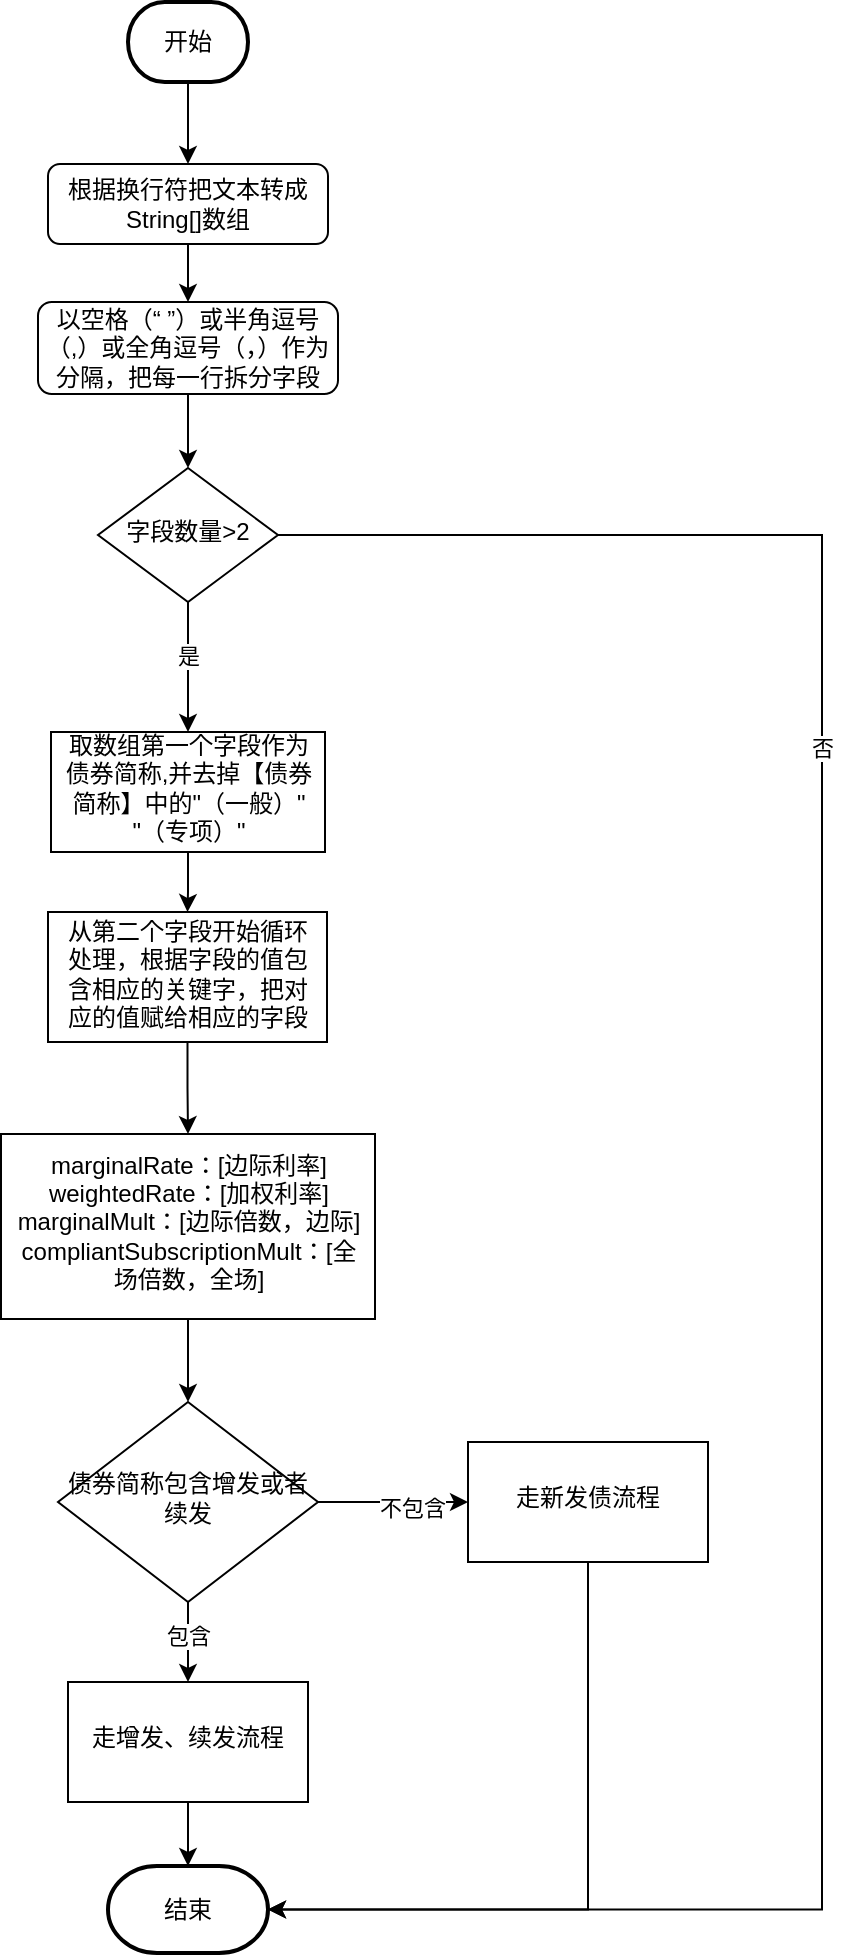 <mxfile version="26.1.3">
  <diagram id="C5RBs43oDa-KdzZeNtuy" name="Page-1">
    <mxGraphModel dx="1426" dy="793" grid="1" gridSize="10" guides="1" tooltips="1" connect="1" arrows="1" fold="1" page="1" pageScale="1" pageWidth="827" pageHeight="1169" math="0" shadow="0">
      <root>
        <mxCell id="WIyWlLk6GJQsqaUBKTNV-0" />
        <mxCell id="WIyWlLk6GJQsqaUBKTNV-1" parent="WIyWlLk6GJQsqaUBKTNV-0" />
        <mxCell id="UHaGkuikgzC3n1O92evb-0" value="" style="edgeStyle=orthogonalEdgeStyle;rounded=0;orthogonalLoop=1;jettySize=auto;html=1;entryX=1;entryY=0.5;entryDx=0;entryDy=0;entryPerimeter=0;" parent="WIyWlLk6GJQsqaUBKTNV-1" source="UHaGkuikgzC3n1O92evb-6" target="UHaGkuikgzC3n1O92evb-38" edge="1">
          <mxGeometry relative="1" as="geometry">
            <mxPoint x="770" y="1080" as="targetPoint" />
            <Array as="points">
              <mxPoint x="780" y="307" />
              <mxPoint x="780" y="994" />
            </Array>
          </mxGeometry>
        </mxCell>
        <mxCell id="UHaGkuikgzC3n1O92evb-1" value="否" style="edgeLabel;html=1;align=center;verticalAlign=middle;resizable=0;points=[];" parent="UHaGkuikgzC3n1O92evb-0" vertex="1" connectable="0">
          <mxGeometry x="-0.388" relative="1" as="geometry">
            <mxPoint as="offset" />
          </mxGeometry>
        </mxCell>
        <mxCell id="UHaGkuikgzC3n1O92evb-4" value="" style="edgeStyle=orthogonalEdgeStyle;rounded=0;orthogonalLoop=1;jettySize=auto;html=1;entryX=0.5;entryY=0;entryDx=0;entryDy=0;" parent="WIyWlLk6GJQsqaUBKTNV-1" source="UHaGkuikgzC3n1O92evb-6" target="UHaGkuikgzC3n1O92evb-28" edge="1">
          <mxGeometry relative="1" as="geometry">
            <mxPoint x="463" y="413.5" as="targetPoint" />
          </mxGeometry>
        </mxCell>
        <mxCell id="UHaGkuikgzC3n1O92evb-5" value="是" style="edgeLabel;html=1;align=center;verticalAlign=middle;resizable=0;points=[];" parent="UHaGkuikgzC3n1O92evb-4" vertex="1" connectable="0">
          <mxGeometry x="-0.166" relative="1" as="geometry">
            <mxPoint as="offset" />
          </mxGeometry>
        </mxCell>
        <mxCell id="UHaGkuikgzC3n1O92evb-6" value="字段数量&amp;gt;2" style="rhombus;whiteSpace=wrap;html=1;shadow=0;fontFamily=Helvetica;fontSize=12;align=center;strokeWidth=1;spacing=6;spacingTop=-4;" parent="WIyWlLk6GJQsqaUBKTNV-1" vertex="1">
          <mxGeometry x="418" y="273" width="90" height="67" as="geometry" />
        </mxCell>
        <mxCell id="UHaGkuikgzC3n1O92evb-7" value="" style="edgeStyle=orthogonalEdgeStyle;rounded=0;orthogonalLoop=1;jettySize=auto;html=1;" parent="WIyWlLk6GJQsqaUBKTNV-1" source="UHaGkuikgzC3n1O92evb-8" target="UHaGkuikgzC3n1O92evb-10" edge="1">
          <mxGeometry relative="1" as="geometry" />
        </mxCell>
        <mxCell id="UHaGkuikgzC3n1O92evb-8" value="开始" style="strokeWidth=2;html=1;shape=mxgraph.flowchart.terminator;whiteSpace=wrap;" parent="WIyWlLk6GJQsqaUBKTNV-1" vertex="1">
          <mxGeometry x="433" y="40" width="60" height="40" as="geometry" />
        </mxCell>
        <mxCell id="UHaGkuikgzC3n1O92evb-9" value="" style="edgeStyle=orthogonalEdgeStyle;rounded=0;orthogonalLoop=1;jettySize=auto;html=1;" parent="WIyWlLk6GJQsqaUBKTNV-1" source="UHaGkuikgzC3n1O92evb-10" target="UHaGkuikgzC3n1O92evb-12" edge="1">
          <mxGeometry relative="1" as="geometry" />
        </mxCell>
        <mxCell id="UHaGkuikgzC3n1O92evb-10" value="根据换行符把文本转成String[]数组" style="rounded=1;whiteSpace=wrap;html=1;fontSize=12;glass=0;strokeWidth=1;shadow=0;" parent="WIyWlLk6GJQsqaUBKTNV-1" vertex="1">
          <mxGeometry x="393" y="121" width="140" height="40" as="geometry" />
        </mxCell>
        <mxCell id="UHaGkuikgzC3n1O92evb-11" value="" style="edgeStyle=orthogonalEdgeStyle;rounded=0;orthogonalLoop=1;jettySize=auto;html=1;" parent="WIyWlLk6GJQsqaUBKTNV-1" source="UHaGkuikgzC3n1O92evb-12" target="UHaGkuikgzC3n1O92evb-6" edge="1">
          <mxGeometry relative="1" as="geometry" />
        </mxCell>
        <mxCell id="UHaGkuikgzC3n1O92evb-12" value="&lt;div data-docx-has-block-data=&quot;false&quot; data-lark-html-role=&quot;root&quot; data-page-id=&quot;Aed7douATo9B6cx0R7Rc3emsnXd&quot;&gt;&lt;div class=&quot;old-record-id-WZW5dhf2ooNl1qxLG0lcdsG0n3e&quot;&gt;以空格（“ ”）或半角逗号（,）或全角逗号（，）作为分隔，把每一行拆分字段&lt;/div&gt;&lt;/div&gt;&lt;span class=&quot;lark-record-clipboard&quot; data-lark-record-format=&quot;docx/text&quot; data-lark-record-data=&quot;{&amp;quot;rootId&amp;quot;:&amp;quot;Aed7douATo9B6cx0R7Rc3emsnXd&amp;quot;,&amp;quot;text&amp;quot;:{&amp;quot;initialAttributedTexts&amp;quot;:{&amp;quot;text&amp;quot;:{&amp;quot;0&amp;quot;:&amp;quot;以空格（“ ”）或半角逗号（,）或全角逗号（，）作为分隔，拆分元素&amp;quot;},&amp;quot;attribs&amp;quot;:{&amp;quot;0&amp;quot;:&amp;quot;*0+x&amp;quot;}},&amp;quot;apool&amp;quot;:{&amp;quot;numToAttrib&amp;quot;:{&amp;quot;0&amp;quot;:[&amp;quot;author&amp;quot;,&amp;quot;7403194829083705347&amp;quot;]},&amp;quot;nextNum&amp;quot;:1}},&amp;quot;type&amp;quot;:&amp;quot;text&amp;quot;,&amp;quot;referenceRecordMap&amp;quot;:{},&amp;quot;extra&amp;quot;:{&amp;quot;channel&amp;quot;:&amp;quot;saas&amp;quot;,&amp;quot;isEqualBlockSelection&amp;quot;:false,&amp;quot;pasteRandomId&amp;quot;:&amp;quot;011ff010-0866-426b-a94f-de44540d47f7&amp;quot;,&amp;quot;mention_page_title&amp;quot;:{},&amp;quot;external_mention_url&amp;quot;:{}},&amp;quot;isKeepQuoteContainer&amp;quot;:false,&amp;quot;isFromCode&amp;quot;:false,&amp;quot;selection&amp;quot;:[{&amp;quot;id&amp;quot;:1293,&amp;quot;type&amp;quot;:&amp;quot;text&amp;quot;,&amp;quot;selection&amp;quot;:{&amp;quot;start&amp;quot;:4,&amp;quot;end&amp;quot;:37},&amp;quot;recordId&amp;quot;:&amp;quot;WZW5dhf2ooNl1qxLG0lcdsG0n3e&amp;quot;}],&amp;quot;payloadMap&amp;quot;:{},&amp;quot;isCut&amp;quot;:false}&quot;&gt;&lt;/span&gt;" style="whiteSpace=wrap;html=1;rounded=1;glass=0;strokeWidth=1;shadow=0;" parent="WIyWlLk6GJQsqaUBKTNV-1" vertex="1">
          <mxGeometry x="388" y="190" width="150" height="46" as="geometry" />
        </mxCell>
        <mxCell id="UHaGkuikgzC3n1O92evb-27" value="" style="edgeStyle=orthogonalEdgeStyle;rounded=0;orthogonalLoop=1;jettySize=auto;html=1;" parent="WIyWlLk6GJQsqaUBKTNV-1" source="UHaGkuikgzC3n1O92evb-28" target="UHaGkuikgzC3n1O92evb-32" edge="1">
          <mxGeometry relative="1" as="geometry" />
        </mxCell>
        <mxCell id="UHaGkuikgzC3n1O92evb-28" value="取数组第一个字段作为债券简称,并去掉【债券简称】中的&quot;（一般）&quot; &quot;（专项）&quot;" style="whiteSpace=wrap;html=1;shadow=0;strokeWidth=1;spacing=6;spacingTop=-4;" parent="WIyWlLk6GJQsqaUBKTNV-1" vertex="1">
          <mxGeometry x="394.5" y="405" width="137" height="60" as="geometry" />
        </mxCell>
        <mxCell id="YJC993HEPV_NVT-zD8WA-3" value="" style="edgeStyle=orthogonalEdgeStyle;rounded=0;orthogonalLoop=1;jettySize=auto;html=1;" edge="1" parent="WIyWlLk6GJQsqaUBKTNV-1" source="UHaGkuikgzC3n1O92evb-32" target="YJC993HEPV_NVT-zD8WA-2">
          <mxGeometry relative="1" as="geometry" />
        </mxCell>
        <mxCell id="UHaGkuikgzC3n1O92evb-32" value="从第二个字段开始循环处理，根据字段的值包含相应的关键字，把对应的值赋给相应的字段" style="whiteSpace=wrap;html=1;shadow=0;strokeWidth=1;spacing=6;spacingTop=-4;" parent="WIyWlLk6GJQsqaUBKTNV-1" vertex="1">
          <mxGeometry x="393" y="495" width="139.5" height="65" as="geometry" />
        </mxCell>
        <mxCell id="UHaGkuikgzC3n1O92evb-33" value="" style="edgeStyle=orthogonalEdgeStyle;rounded=0;orthogonalLoop=1;jettySize=auto;html=1;" parent="WIyWlLk6GJQsqaUBKTNV-1" source="UHaGkuikgzC3n1O92evb-37" target="UHaGkuikgzC3n1O92evb-40" edge="1">
          <mxGeometry relative="1" as="geometry" />
        </mxCell>
        <mxCell id="UHaGkuikgzC3n1O92evb-34" value="包含" style="edgeLabel;html=1;align=center;verticalAlign=middle;resizable=0;points=[];" parent="UHaGkuikgzC3n1O92evb-33" vertex="1" connectable="0">
          <mxGeometry x="-0.18" relative="1" as="geometry">
            <mxPoint as="offset" />
          </mxGeometry>
        </mxCell>
        <mxCell id="UHaGkuikgzC3n1O92evb-35" value="" style="edgeStyle=orthogonalEdgeStyle;rounded=0;orthogonalLoop=1;jettySize=auto;html=1;" parent="WIyWlLk6GJQsqaUBKTNV-1" source="UHaGkuikgzC3n1O92evb-37" target="UHaGkuikgzC3n1O92evb-42" edge="1">
          <mxGeometry relative="1" as="geometry" />
        </mxCell>
        <mxCell id="UHaGkuikgzC3n1O92evb-36" value="不包含" style="edgeLabel;html=1;align=center;verticalAlign=middle;resizable=0;points=[];" parent="UHaGkuikgzC3n1O92evb-35" vertex="1" connectable="0">
          <mxGeometry x="0.247" y="-3" relative="1" as="geometry">
            <mxPoint as="offset" />
          </mxGeometry>
        </mxCell>
        <mxCell id="UHaGkuikgzC3n1O92evb-37" value="债券简称包含增发或者续发" style="rhombus;whiteSpace=wrap;html=1;shadow=0;strokeWidth=1;spacing=6;spacingTop=-4;" parent="WIyWlLk6GJQsqaUBKTNV-1" vertex="1">
          <mxGeometry x="398" y="740" width="130" height="100" as="geometry" />
        </mxCell>
        <mxCell id="UHaGkuikgzC3n1O92evb-38" value="结束" style="strokeWidth=2;html=1;shape=mxgraph.flowchart.terminator;whiteSpace=wrap;" parent="WIyWlLk6GJQsqaUBKTNV-1" vertex="1">
          <mxGeometry x="423" y="972" width="80" height="43.5" as="geometry" />
        </mxCell>
        <mxCell id="UHaGkuikgzC3n1O92evb-39" value="" style="edgeStyle=orthogonalEdgeStyle;rounded=0;orthogonalLoop=1;jettySize=auto;html=1;" parent="WIyWlLk6GJQsqaUBKTNV-1" source="UHaGkuikgzC3n1O92evb-40" target="UHaGkuikgzC3n1O92evb-38" edge="1">
          <mxGeometry relative="1" as="geometry" />
        </mxCell>
        <mxCell id="UHaGkuikgzC3n1O92evb-40" value="走增发、续发流程" style="whiteSpace=wrap;html=1;shadow=0;strokeWidth=1;spacing=6;spacingTop=-4;" parent="WIyWlLk6GJQsqaUBKTNV-1" vertex="1">
          <mxGeometry x="403" y="880" width="120" height="60" as="geometry" />
        </mxCell>
        <mxCell id="UHaGkuikgzC3n1O92evb-41" value="" style="edgeStyle=orthogonalEdgeStyle;rounded=0;orthogonalLoop=1;jettySize=auto;html=1;entryX=1;entryY=0.5;entryDx=0;entryDy=0;entryPerimeter=0;exitX=0.5;exitY=1;exitDx=0;exitDy=0;" parent="WIyWlLk6GJQsqaUBKTNV-1" source="UHaGkuikgzC3n1O92evb-42" target="UHaGkuikgzC3n1O92evb-38" edge="1">
          <mxGeometry relative="1" as="geometry">
            <mxPoint x="663" y="900" as="targetPoint" />
          </mxGeometry>
        </mxCell>
        <mxCell id="UHaGkuikgzC3n1O92evb-42" value="走新发债流程" style="whiteSpace=wrap;html=1;shadow=0;strokeWidth=1;spacing=6;spacingTop=-4;" parent="WIyWlLk6GJQsqaUBKTNV-1" vertex="1">
          <mxGeometry x="603" y="760" width="120" height="60" as="geometry" />
        </mxCell>
        <mxCell id="YJC993HEPV_NVT-zD8WA-4" value="" style="edgeStyle=orthogonalEdgeStyle;rounded=0;orthogonalLoop=1;jettySize=auto;html=1;" edge="1" parent="WIyWlLk6GJQsqaUBKTNV-1" source="YJC993HEPV_NVT-zD8WA-2" target="UHaGkuikgzC3n1O92evb-37">
          <mxGeometry relative="1" as="geometry" />
        </mxCell>
        <mxCell id="YJC993HEPV_NVT-zD8WA-2" value="&lt;div&gt;marginalRate：[边际利率]&lt;/div&gt;&lt;div&gt;weightedRate：[加权利率]&lt;/div&gt;&lt;div&gt;marginalMult：[边际倍数，边际]&lt;/div&gt;&lt;div&gt;compliantSubscriptionMult：[全场倍数，全场]&lt;/div&gt;" style="whiteSpace=wrap;html=1;shadow=0;strokeWidth=1;spacing=6;spacingTop=-4;" vertex="1" parent="WIyWlLk6GJQsqaUBKTNV-1">
          <mxGeometry x="369.5" y="606" width="187" height="92.5" as="geometry" />
        </mxCell>
      </root>
    </mxGraphModel>
  </diagram>
</mxfile>
